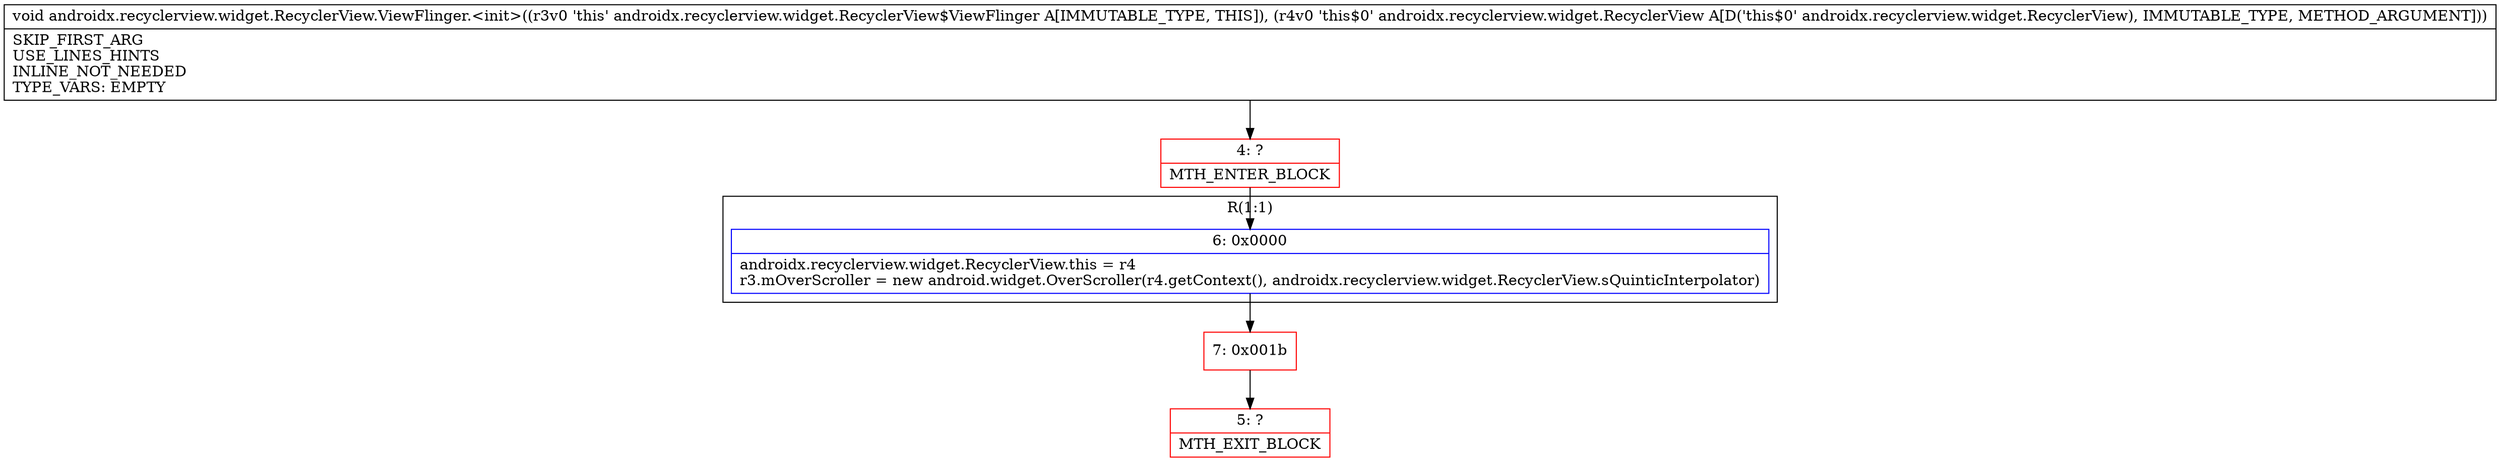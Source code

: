 digraph "CFG forandroidx.recyclerview.widget.RecyclerView.ViewFlinger.\<init\>(Landroidx\/recyclerview\/widget\/RecyclerView;)V" {
subgraph cluster_Region_1602187573 {
label = "R(1:1)";
node [shape=record,color=blue];
Node_6 [shape=record,label="{6\:\ 0x0000|androidx.recyclerview.widget.RecyclerView.this = r4\lr3.mOverScroller = new android.widget.OverScroller(r4.getContext(), androidx.recyclerview.widget.RecyclerView.sQuinticInterpolator)\l}"];
}
Node_4 [shape=record,color=red,label="{4\:\ ?|MTH_ENTER_BLOCK\l}"];
Node_7 [shape=record,color=red,label="{7\:\ 0x001b}"];
Node_5 [shape=record,color=red,label="{5\:\ ?|MTH_EXIT_BLOCK\l}"];
MethodNode[shape=record,label="{void androidx.recyclerview.widget.RecyclerView.ViewFlinger.\<init\>((r3v0 'this' androidx.recyclerview.widget.RecyclerView$ViewFlinger A[IMMUTABLE_TYPE, THIS]), (r4v0 'this$0' androidx.recyclerview.widget.RecyclerView A[D('this$0' androidx.recyclerview.widget.RecyclerView), IMMUTABLE_TYPE, METHOD_ARGUMENT]))  | SKIP_FIRST_ARG\lUSE_LINES_HINTS\lINLINE_NOT_NEEDED\lTYPE_VARS: EMPTY\l}"];
MethodNode -> Node_4;Node_6 -> Node_7;
Node_4 -> Node_6;
Node_7 -> Node_5;
}

